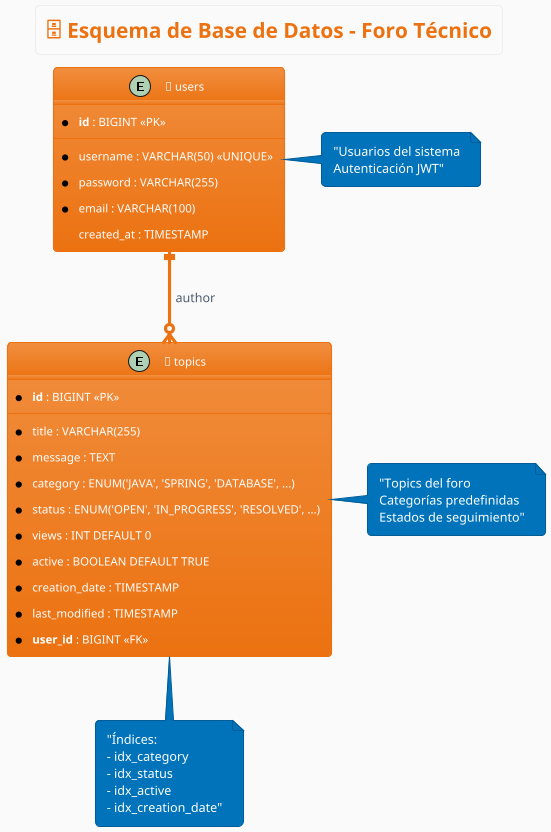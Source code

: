 @startuml Database-Schema
!theme aws-orange
title 🗄️ Esquema de Base de Datos - Foro Técnico

skinparam backgroundColor #FAFAFA
skinparam defaultFontName Arial

entity "👤 users" as users {
  * **id** : BIGINT <<PK>>
  --
  * username : VARCHAR(50) <<UNIQUE>>
  * password : VARCHAR(255)
  * email : VARCHAR(100)
  created_at : TIMESTAMP
}

entity "📝 topics" as topics {
  * **id** : BIGINT <<PK>>
  --
  * title : VARCHAR(255)
  * message : TEXT
  * category : ENUM('JAVA', 'SPRING', 'DATABASE', ...)
  * status : ENUM('OPEN', 'IN_PROGRESS', 'RESOLVED', ...)
  * views : INT DEFAULT 0
  * active : BOOLEAN DEFAULT TRUE
  * creation_date : TIMESTAMP
  * last_modified : TIMESTAMP
  * **user_id** : BIGINT <<FK>>
}

' Relationships
users ||--o{ topics : "author"

' Notes
note right of users : "Usuarios del sistema\nAutenticación JWT"
note right of topics : "Topics del foro\nCategorías predefinidas\nEstados de seguimiento"

' Indexes
note bottom of topics : "Índices:\n- idx_category\n- idx_status\n- idx_active\n- idx_creation_date"

@enduml